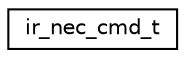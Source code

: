 digraph "Graphical Class Hierarchy"
{
 // LATEX_PDF_SIZE
  edge [fontname="Helvetica",fontsize="10",labelfontname="Helvetica",labelfontsize="10"];
  node [fontname="Helvetica",fontsize="10",shape=record];
  rankdir="LR";
  Node0 [label="ir_nec_cmd_t",height=0.2,width=0.4,color="black", fillcolor="white", style="filled",URL="$structir__nec__cmd__t.html",tooltip="NEC command structure."];
}
